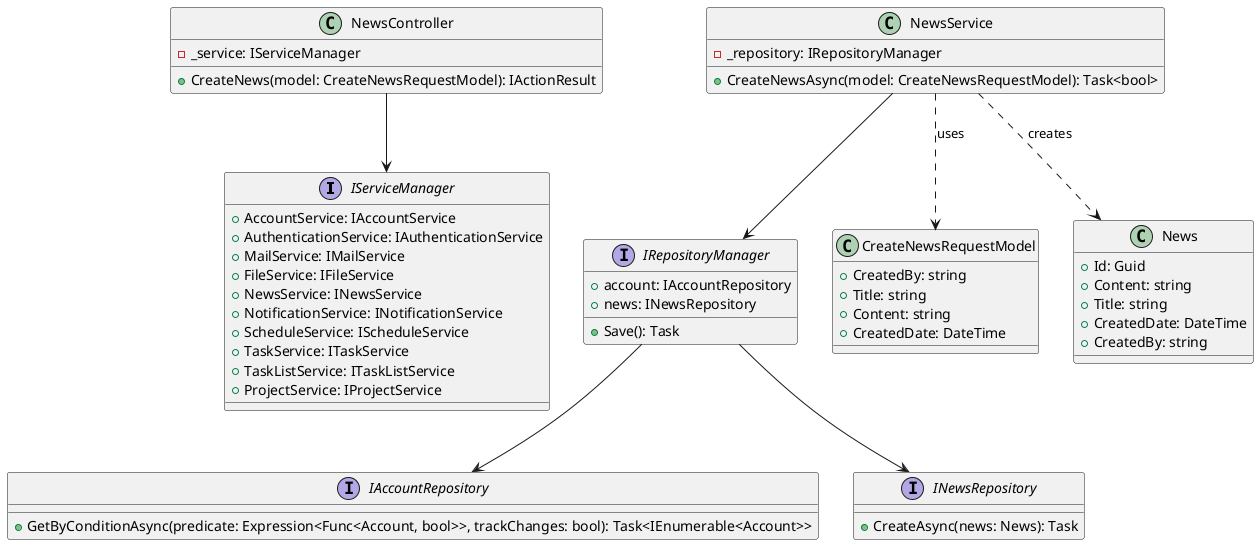 @startuml
interface IServiceManager {
  +AccountService: IAccountService
  +AuthenticationService: IAuthenticationService
  +MailService: IMailService
  +FileService: IFileService
  +NewsService: INewsService
  +NotificationService: INotificationService
  +ScheduleService: IScheduleService
  +TaskService: ITaskService
  +TaskListService: ITaskListService
  +ProjectService: IProjectService
}

interface IRepositoryManager {
  +account: IAccountRepository
  +news: INewsRepository
  +Save(): Task
}

interface IAccountRepository {
  +GetByConditionAsync(predicate: Expression<Func<Account, bool>>, trackChanges: bool): Task<IEnumerable<Account>>
}

interface INewsRepository {
  +CreateAsync(news: News): Task
}

class NewsController {
  -_service: IServiceManager
  +CreateNews(model: CreateNewsRequestModel): IActionResult
}

class NewsService {
  -_repository: IRepositoryManager
  +CreateNewsAsync(model: CreateNewsRequestModel): Task<bool>
}

class CreateNewsRequestModel {
  +CreatedBy: string
  +Title: string
  +Content: string
  +CreatedDate: DateTime
}

class News {
  +Id: Guid
  +Content: string
  +Title: string
  +CreatedDate: DateTime
  +CreatedBy: string
}

NewsController --> IServiceManager
NewsService --> IRepositoryManager
NewsService ..> CreateNewsRequestModel : uses
NewsService ..> News : creates
IRepositoryManager --> IAccountRepository
IRepositoryManager --> INewsRepository

@enduml